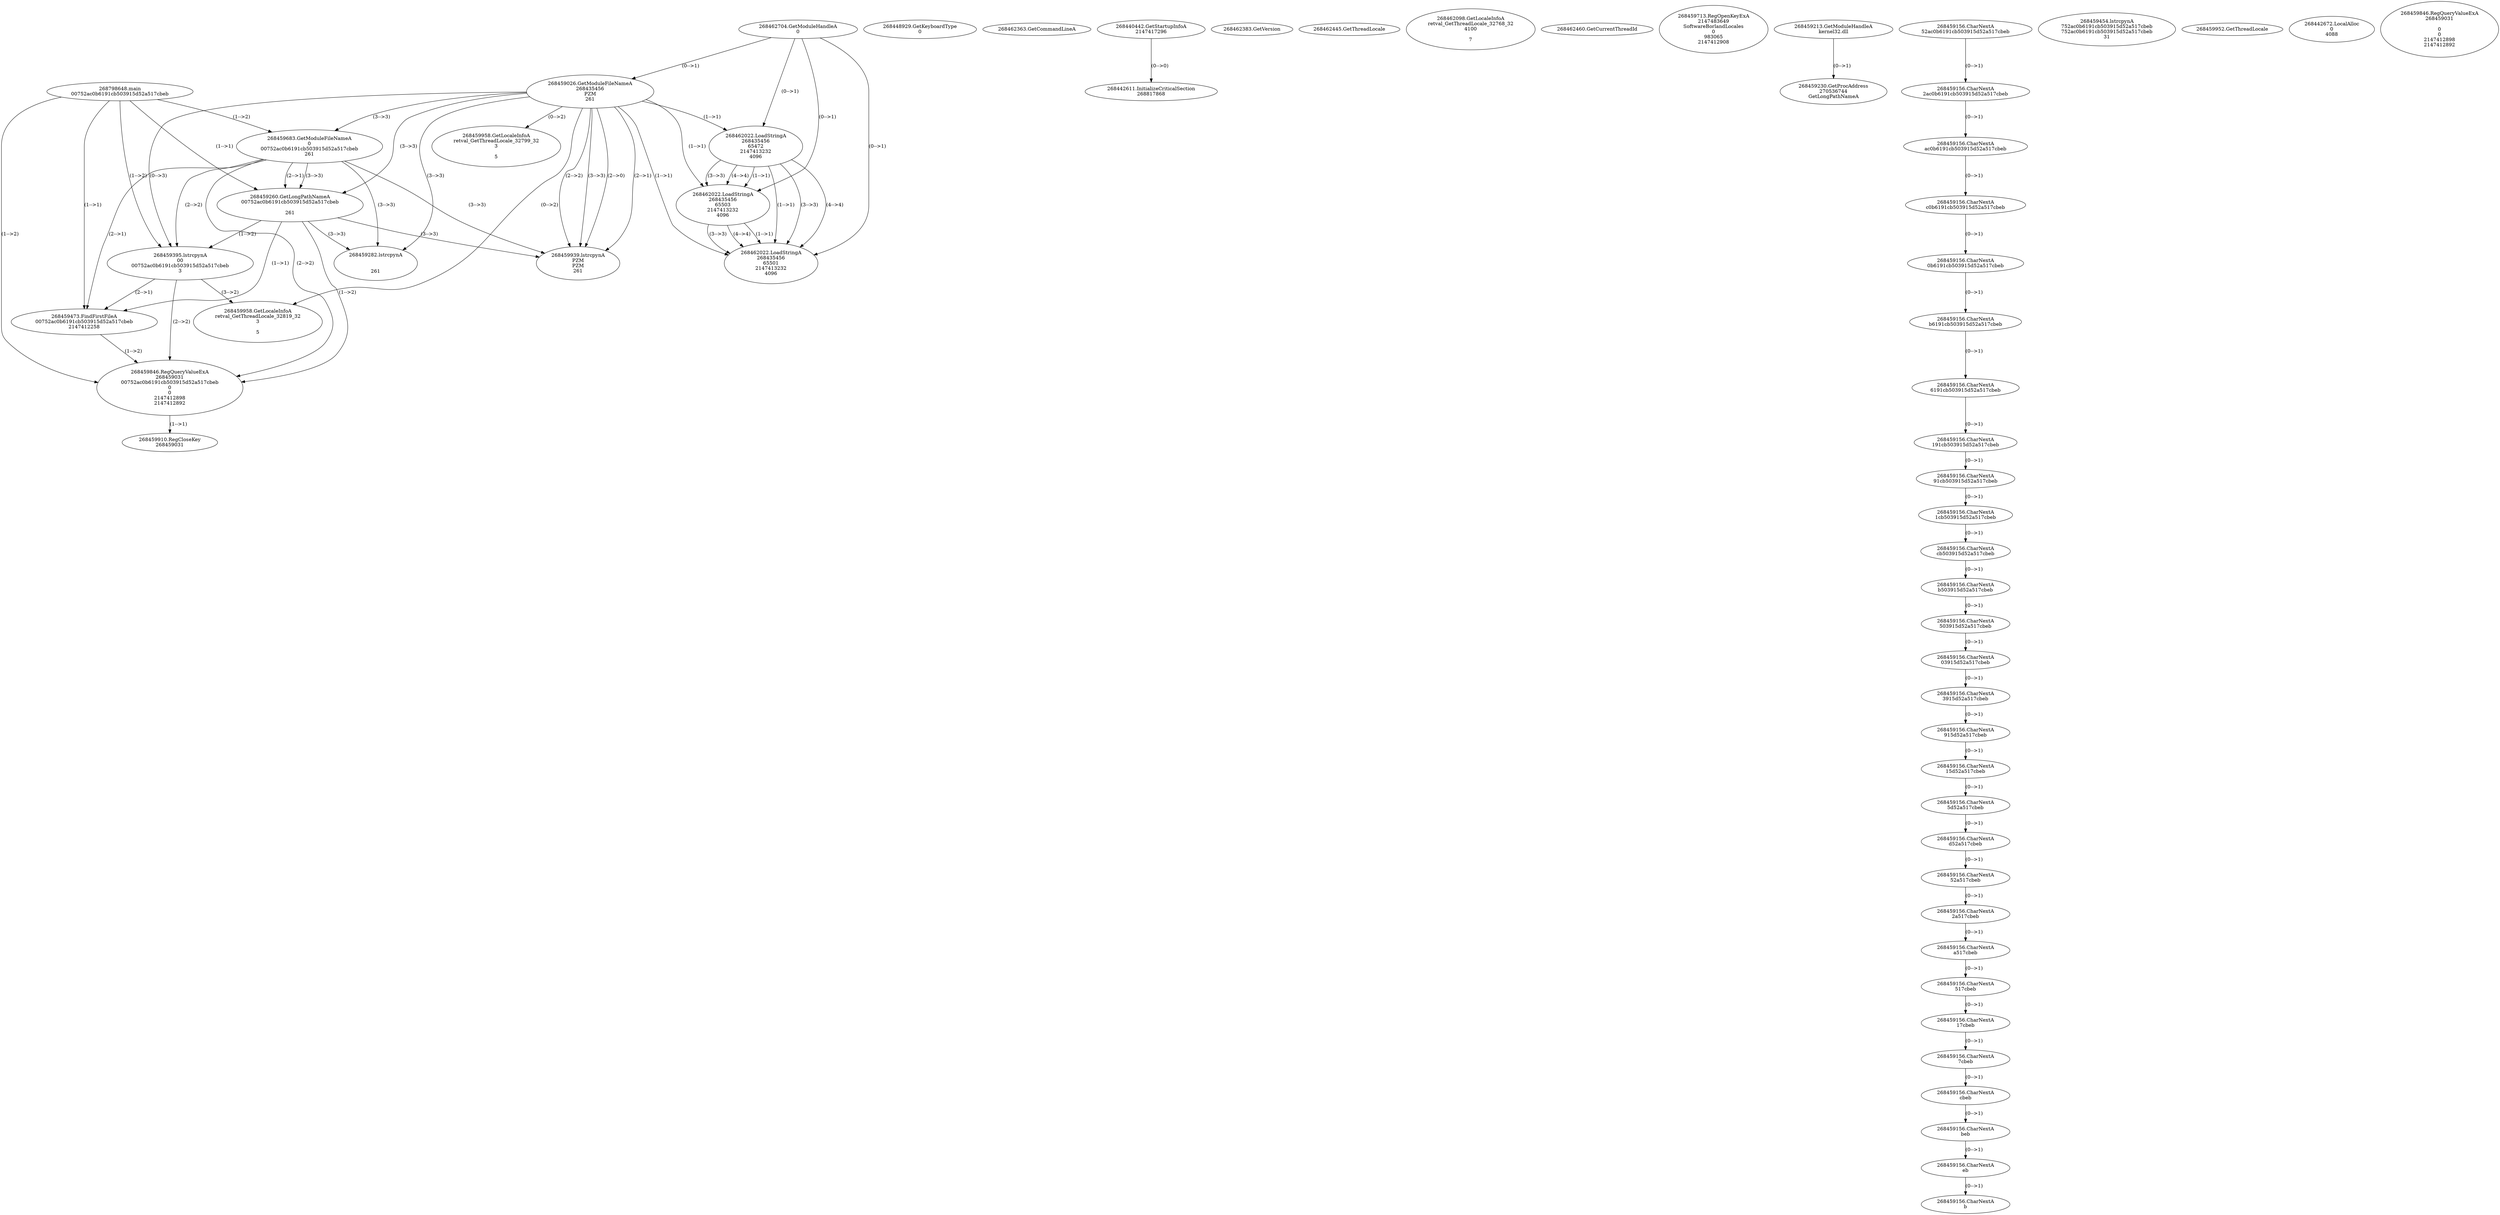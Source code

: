 // Global SCDG with merge call
digraph {
	0 [label="268798648.main
00752ac0b6191cb503915d52a517cbeb"]
	1 [label="268462704.GetModuleHandleA
0"]
	2 [label="268448929.GetKeyboardType
0"]
	3 [label="268462363.GetCommandLineA
"]
	4 [label="268440442.GetStartupInfoA
2147417296"]
	5 [label="268462383.GetVersion
"]
	6 [label="268462445.GetThreadLocale
"]
	7 [label="268462098.GetLocaleInfoA
retval_GetThreadLocale_32768_32
4100

7"]
	8 [label="268462460.GetCurrentThreadId
"]
	9 [label="268459026.GetModuleFileNameA
268435456
PZM
261"]
	1 -> 9 [label="(0-->1)"]
	10 [label="268459683.GetModuleFileNameA
0
00752ac0b6191cb503915d52a517cbeb
261"]
	0 -> 10 [label="(1-->2)"]
	9 -> 10 [label="(3-->3)"]
	11 [label="268459713.RegOpenKeyExA
2147483649
Software\Borland\Locales
0
983065
2147412908"]
	12 [label="268459213.GetModuleHandleA
kernel32.dll"]
	13 [label="268459230.GetProcAddress
270536744
GetLongPathNameA"]
	12 -> 13 [label="(0-->1)"]
	14 [label="268459260.GetLongPathNameA
00752ac0b6191cb503915d52a517cbeb

261"]
	0 -> 14 [label="(1-->1)"]
	10 -> 14 [label="(2-->1)"]
	9 -> 14 [label="(3-->3)"]
	10 -> 14 [label="(3-->3)"]
	15 [label="268459395.lstrcpynA
00
00752ac0b6191cb503915d52a517cbeb
3"]
	0 -> 15 [label="(1-->2)"]
	10 -> 15 [label="(2-->2)"]
	14 -> 15 [label="(1-->2)"]
	9 -> 15 [label="(0-->3)"]
	16 [label="268459156.CharNextA
52ac0b6191cb503915d52a517cbeb"]
	17 [label="268459156.CharNextA
2ac0b6191cb503915d52a517cbeb"]
	16 -> 17 [label="(0-->1)"]
	18 [label="268459156.CharNextA
ac0b6191cb503915d52a517cbeb"]
	17 -> 18 [label="(0-->1)"]
	19 [label="268459156.CharNextA
c0b6191cb503915d52a517cbeb"]
	18 -> 19 [label="(0-->1)"]
	20 [label="268459156.CharNextA
0b6191cb503915d52a517cbeb"]
	19 -> 20 [label="(0-->1)"]
	21 [label="268459156.CharNextA
b6191cb503915d52a517cbeb"]
	20 -> 21 [label="(0-->1)"]
	22 [label="268459156.CharNextA
6191cb503915d52a517cbeb"]
	21 -> 22 [label="(0-->1)"]
	23 [label="268459156.CharNextA
191cb503915d52a517cbeb"]
	22 -> 23 [label="(0-->1)"]
	24 [label="268459156.CharNextA
91cb503915d52a517cbeb"]
	23 -> 24 [label="(0-->1)"]
	25 [label="268459156.CharNextA
1cb503915d52a517cbeb"]
	24 -> 25 [label="(0-->1)"]
	26 [label="268459156.CharNextA
cb503915d52a517cbeb"]
	25 -> 26 [label="(0-->1)"]
	27 [label="268459156.CharNextA
b503915d52a517cbeb"]
	26 -> 27 [label="(0-->1)"]
	28 [label="268459156.CharNextA
503915d52a517cbeb"]
	27 -> 28 [label="(0-->1)"]
	29 [label="268459156.CharNextA
03915d52a517cbeb"]
	28 -> 29 [label="(0-->1)"]
	30 [label="268459156.CharNextA
3915d52a517cbeb"]
	29 -> 30 [label="(0-->1)"]
	31 [label="268459156.CharNextA
915d52a517cbeb"]
	30 -> 31 [label="(0-->1)"]
	32 [label="268459156.CharNextA
15d52a517cbeb"]
	31 -> 32 [label="(0-->1)"]
	33 [label="268459156.CharNextA
5d52a517cbeb"]
	32 -> 33 [label="(0-->1)"]
	34 [label="268459156.CharNextA
d52a517cbeb"]
	33 -> 34 [label="(0-->1)"]
	35 [label="268459156.CharNextA
52a517cbeb"]
	34 -> 35 [label="(0-->1)"]
	36 [label="268459156.CharNextA
2a517cbeb"]
	35 -> 36 [label="(0-->1)"]
	37 [label="268459156.CharNextA
a517cbeb"]
	36 -> 37 [label="(0-->1)"]
	38 [label="268459156.CharNextA
517cbeb"]
	37 -> 38 [label="(0-->1)"]
	39 [label="268459156.CharNextA
17cbeb"]
	38 -> 39 [label="(0-->1)"]
	40 [label="268459156.CharNextA
7cbeb"]
	39 -> 40 [label="(0-->1)"]
	41 [label="268459156.CharNextA
cbeb"]
	40 -> 41 [label="(0-->1)"]
	42 [label="268459156.CharNextA
beb"]
	41 -> 42 [label="(0-->1)"]
	43 [label="268459156.CharNextA
eb"]
	42 -> 43 [label="(0-->1)"]
	44 [label="268459156.CharNextA
b"]
	43 -> 44 [label="(0-->1)"]
	45 [label="268459454.lstrcpynA
752ac0b6191cb503915d52a517cbeb
752ac0b6191cb503915d52a517cbeb
31"]
	46 [label="268459473.FindFirstFileA
00752ac0b6191cb503915d52a517cbeb
2147412258"]
	0 -> 46 [label="(1-->1)"]
	10 -> 46 [label="(2-->1)"]
	14 -> 46 [label="(1-->1)"]
	15 -> 46 [label="(2-->1)"]
	47 [label="268459846.RegQueryValueExA
268459031
00752ac0b6191cb503915d52a517cbeb
0
0
2147412898
2147412892"]
	0 -> 47 [label="(1-->2)"]
	10 -> 47 [label="(2-->2)"]
	14 -> 47 [label="(1-->2)"]
	15 -> 47 [label="(2-->2)"]
	46 -> 47 [label="(1-->2)"]
	48 [label="268459910.RegCloseKey
268459031"]
	47 -> 48 [label="(1-->1)"]
	49 [label="268459939.lstrcpynA
PZM
PZM
261"]
	9 -> 49 [label="(2-->1)"]
	9 -> 49 [label="(2-->2)"]
	9 -> 49 [label="(3-->3)"]
	10 -> 49 [label="(3-->3)"]
	14 -> 49 [label="(3-->3)"]
	9 -> 49 [label="(2-->0)"]
	50 [label="268459952.GetThreadLocale
"]
	51 [label="268459958.GetLocaleInfoA
retval_GetThreadLocale_32819_32
3

5"]
	9 -> 51 [label="(0-->2)"]
	15 -> 51 [label="(3-->2)"]
	52 [label="268462022.LoadStringA
268435456
65472
2147413232
4096"]
	1 -> 52 [label="(0-->1)"]
	9 -> 52 [label="(1-->1)"]
	53 [label="268462022.LoadStringA
268435456
65503
2147413232
4096"]
	1 -> 53 [label="(0-->1)"]
	9 -> 53 [label="(1-->1)"]
	52 -> 53 [label="(1-->1)"]
	52 -> 53 [label="(3-->3)"]
	52 -> 53 [label="(4-->4)"]
	54 [label="268462022.LoadStringA
268435456
65501
2147413232
4096"]
	1 -> 54 [label="(0-->1)"]
	9 -> 54 [label="(1-->1)"]
	52 -> 54 [label="(1-->1)"]
	53 -> 54 [label="(1-->1)"]
	52 -> 54 [label="(3-->3)"]
	53 -> 54 [label="(3-->3)"]
	52 -> 54 [label="(4-->4)"]
	53 -> 54 [label="(4-->4)"]
	55 [label="268442611.InitializeCriticalSection
268817868"]
	4 -> 55 [label="(0-->0)"]
	56 [label="268442672.LocalAlloc
0
4088"]
	57 [label="268459282.lstrcpynA


261"]
	9 -> 57 [label="(3-->3)"]
	10 -> 57 [label="(3-->3)"]
	14 -> 57 [label="(3-->3)"]
	58 [label="268459846.RegQueryValueExA
268459031

0
0
2147412898
2147412892"]
	59 [label="268459958.GetLocaleInfoA
retval_GetThreadLocale_32799_32
3

5"]
	9 -> 59 [label="(0-->2)"]
}
